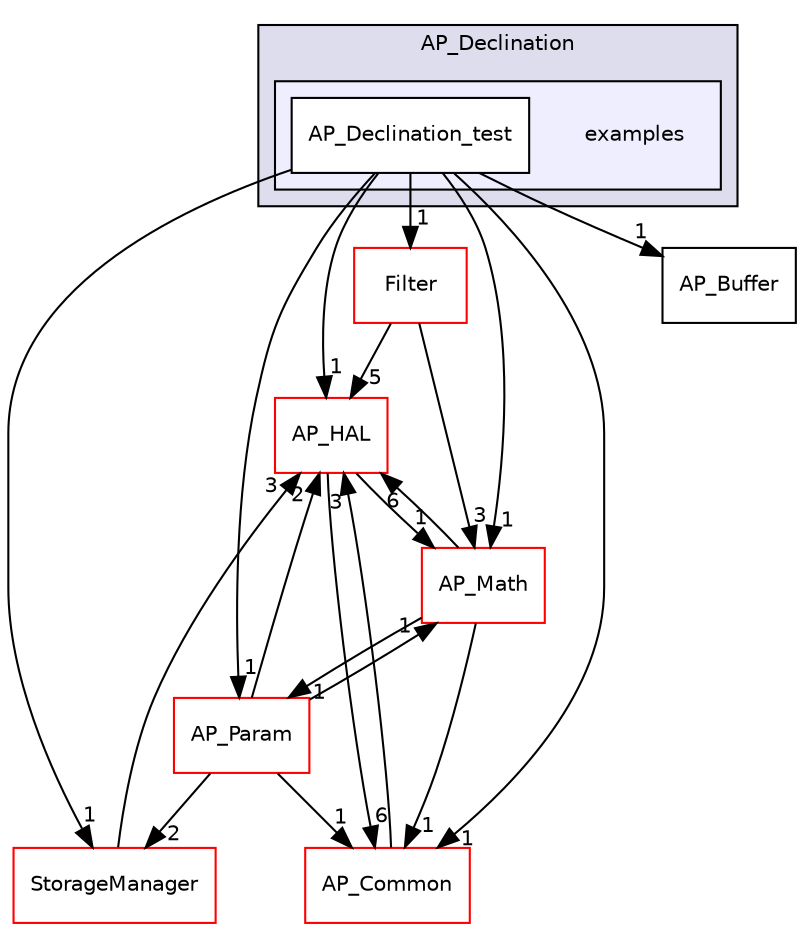 digraph "libraries/AP_Declination/examples" {
  compound=true
  node [ fontsize="10", fontname="Helvetica"];
  edge [ labelfontsize="10", labelfontname="Helvetica"];
  subgraph clusterdir_d9395b8c7ebe31e5b861a3fd94b6f729 {
    graph [ bgcolor="#ddddee", pencolor="black", label="AP_Declination" fontname="Helvetica", fontsize="10", URL="dir_d9395b8c7ebe31e5b861a3fd94b6f729.html"]
  subgraph clusterdir_176c3b9a127002b4a44a748e32b899f8 {
    graph [ bgcolor="#eeeeff", pencolor="black", label="" URL="dir_176c3b9a127002b4a44a748e32b899f8.html"];
    dir_176c3b9a127002b4a44a748e32b899f8 [shape=plaintext label="examples"];
    dir_ef872e30f28544c36b2bfedce3a0da4e [shape=box label="AP_Declination_test" color="black" fillcolor="white" style="filled" URL="dir_ef872e30f28544c36b2bfedce3a0da4e.html"];
  }
  }
  dir_a7fc19be35497a7ff9f517e98edaea32 [shape=box label="Filter" fillcolor="white" style="filled" color="red" URL="dir_a7fc19be35497a7ff9f517e98edaea32.html"];
  dir_1cbc10423b2512b31103883361e0123b [shape=box label="AP_HAL" fillcolor="white" style="filled" color="red" URL="dir_1cbc10423b2512b31103883361e0123b.html"];
  dir_200d929b8d5577e7f19dc05ce443c612 [shape=box label="AP_Param" fillcolor="white" style="filled" color="red" URL="dir_200d929b8d5577e7f19dc05ce443c612.html"];
  dir_881c5116171f3dbd959b4d99310ce5b6 [shape=box label="AP_Buffer" URL="dir_881c5116171f3dbd959b4d99310ce5b6.html"];
  dir_943e52f8581fabc839a1d5cc5644b223 [shape=box label="StorageManager" fillcolor="white" style="filled" color="red" URL="dir_943e52f8581fabc839a1d5cc5644b223.html"];
  dir_93fb9127672489656ce87df72f6e986d [shape=box label="AP_Math" fillcolor="white" style="filled" color="red" URL="dir_93fb9127672489656ce87df72f6e986d.html"];
  dir_df3f4256615fd4197927a84a019a8bd8 [shape=box label="AP_Common" fillcolor="white" style="filled" color="red" URL="dir_df3f4256615fd4197927a84a019a8bd8.html"];
  dir_a7fc19be35497a7ff9f517e98edaea32->dir_1cbc10423b2512b31103883361e0123b [headlabel="5", labeldistance=1.5 headhref="dir_000156_000046.html"];
  dir_a7fc19be35497a7ff9f517e98edaea32->dir_93fb9127672489656ce87df72f6e986d [headlabel="3", labeldistance=1.5 headhref="dir_000156_000095.html"];
  dir_1cbc10423b2512b31103883361e0123b->dir_93fb9127672489656ce87df72f6e986d [headlabel="1", labeldistance=1.5 headhref="dir_000046_000095.html"];
  dir_1cbc10423b2512b31103883361e0123b->dir_df3f4256615fd4197927a84a019a8bd8 [headlabel="6", labeldistance=1.5 headhref="dir_000046_000030.html"];
  dir_200d929b8d5577e7f19dc05ce443c612->dir_1cbc10423b2512b31103883361e0123b [headlabel="2", labeldistance=1.5 headhref="dir_000127_000046.html"];
  dir_200d929b8d5577e7f19dc05ce443c612->dir_943e52f8581fabc839a1d5cc5644b223 [headlabel="2", labeldistance=1.5 headhref="dir_000127_000177.html"];
  dir_200d929b8d5577e7f19dc05ce443c612->dir_93fb9127672489656ce87df72f6e986d [headlabel="1", labeldistance=1.5 headhref="dir_000127_000095.html"];
  dir_200d929b8d5577e7f19dc05ce443c612->dir_df3f4256615fd4197927a84a019a8bd8 [headlabel="1", labeldistance=1.5 headhref="dir_000127_000030.html"];
  dir_943e52f8581fabc839a1d5cc5644b223->dir_1cbc10423b2512b31103883361e0123b [headlabel="3", labeldistance=1.5 headhref="dir_000177_000046.html"];
  dir_93fb9127672489656ce87df72f6e986d->dir_1cbc10423b2512b31103883361e0123b [headlabel="6", labeldistance=1.5 headhref="dir_000095_000046.html"];
  dir_93fb9127672489656ce87df72f6e986d->dir_200d929b8d5577e7f19dc05ce443c612 [headlabel="1", labeldistance=1.5 headhref="dir_000095_000127.html"];
  dir_93fb9127672489656ce87df72f6e986d->dir_df3f4256615fd4197927a84a019a8bd8 [headlabel="1", labeldistance=1.5 headhref="dir_000095_000030.html"];
  dir_df3f4256615fd4197927a84a019a8bd8->dir_1cbc10423b2512b31103883361e0123b [headlabel="3", labeldistance=1.5 headhref="dir_000030_000046.html"];
  dir_ef872e30f28544c36b2bfedce3a0da4e->dir_a7fc19be35497a7ff9f517e98edaea32 [headlabel="1", labeldistance=1.5 headhref="dir_000039_000156.html"];
  dir_ef872e30f28544c36b2bfedce3a0da4e->dir_1cbc10423b2512b31103883361e0123b [headlabel="1", labeldistance=1.5 headhref="dir_000039_000046.html"];
  dir_ef872e30f28544c36b2bfedce3a0da4e->dir_200d929b8d5577e7f19dc05ce443c612 [headlabel="1", labeldistance=1.5 headhref="dir_000039_000127.html"];
  dir_ef872e30f28544c36b2bfedce3a0da4e->dir_881c5116171f3dbd959b4d99310ce5b6 [headlabel="1", labeldistance=1.5 headhref="dir_000039_000028.html"];
  dir_ef872e30f28544c36b2bfedce3a0da4e->dir_943e52f8581fabc839a1d5cc5644b223 [headlabel="1", labeldistance=1.5 headhref="dir_000039_000177.html"];
  dir_ef872e30f28544c36b2bfedce3a0da4e->dir_93fb9127672489656ce87df72f6e986d [headlabel="1", labeldistance=1.5 headhref="dir_000039_000095.html"];
  dir_ef872e30f28544c36b2bfedce3a0da4e->dir_df3f4256615fd4197927a84a019a8bd8 [headlabel="1", labeldistance=1.5 headhref="dir_000039_000030.html"];
}
